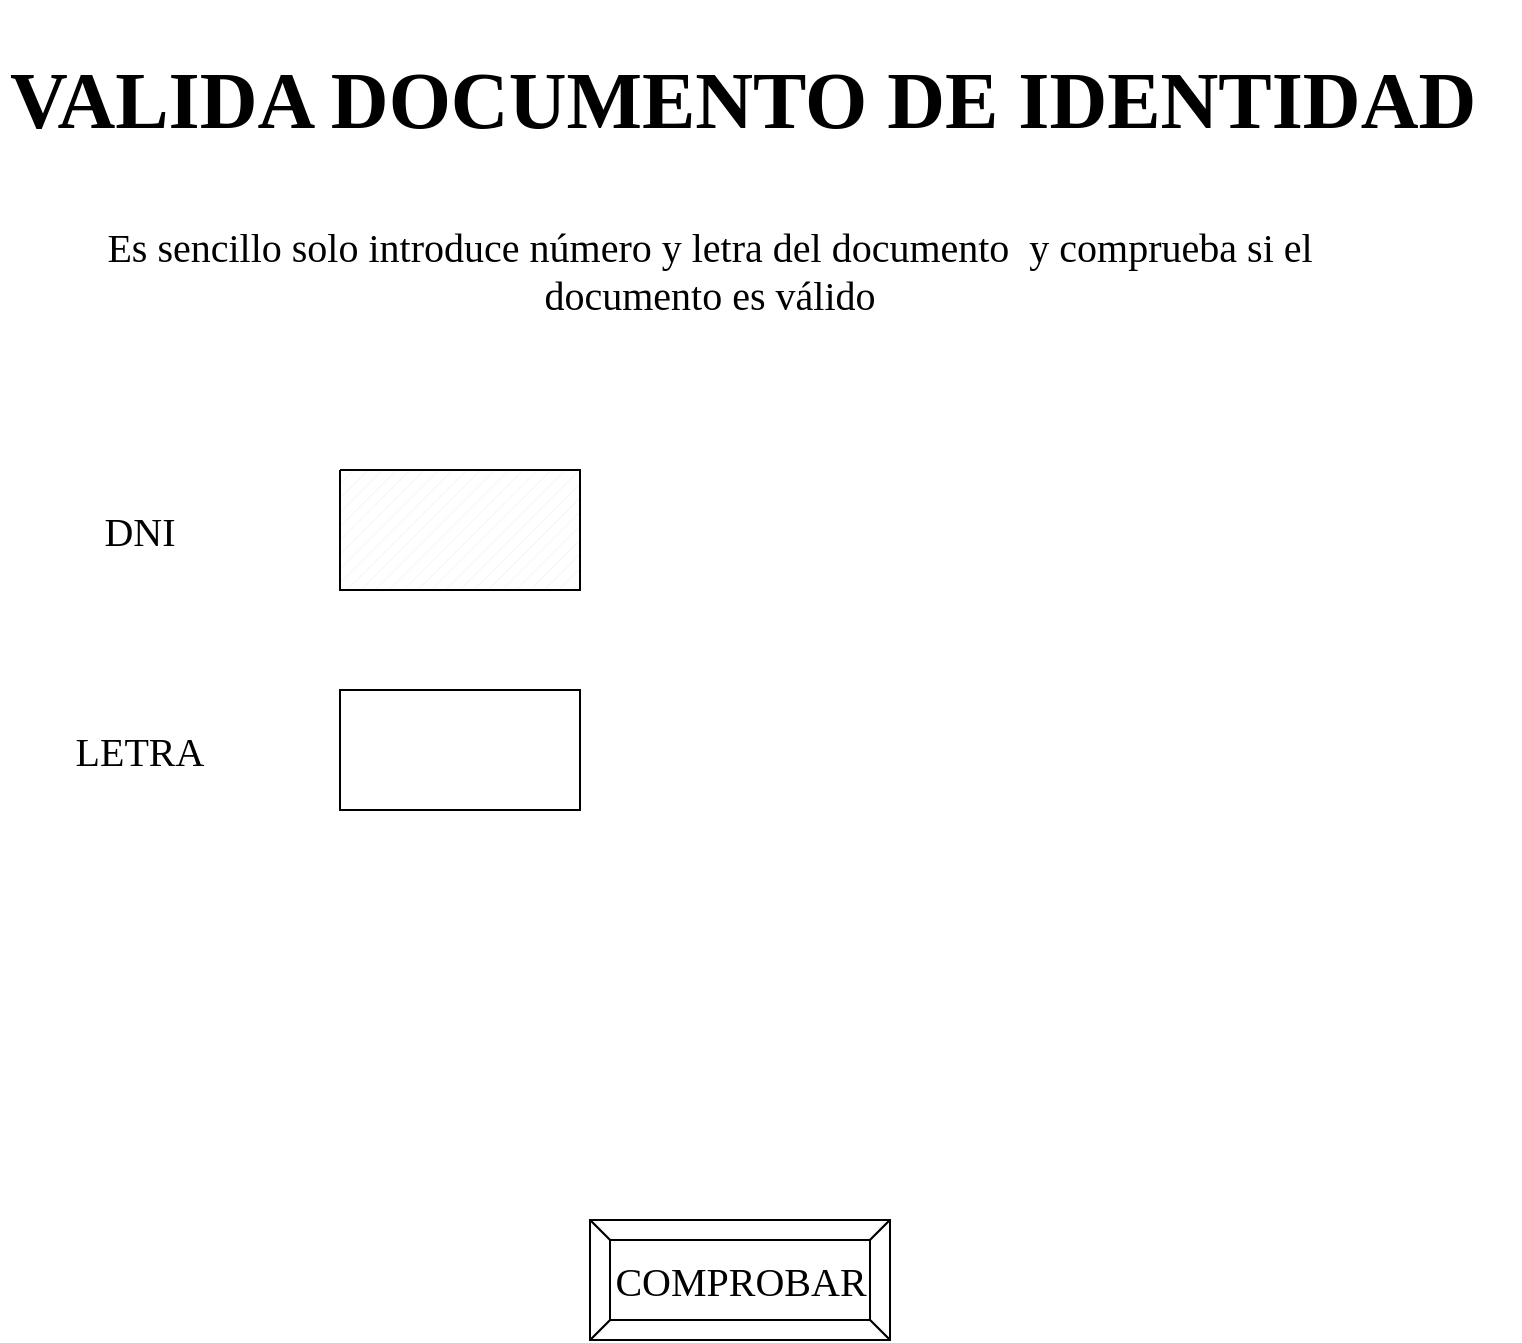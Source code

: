 <mxfile version="16.4.0" type="device"><diagram id="yZzEL7v5VQ2s7Lk8fms0" name="Página-1"><mxGraphModel dx="786" dy="512" grid="1" gridSize="10" guides="1" tooltips="1" connect="1" arrows="1" fold="1" page="1" pageScale="1" pageWidth="827" pageHeight="1169" math="0" shadow="0"><root><mxCell id="0"/><mxCell id="1" parent="0"/><mxCell id="MNsZXWns_VZEWmBGEiUU-2" value="&lt;h1&gt;VALIDA DOCUMENTO DE IDENTIDAD&lt;/h1&gt;" style="text;html=1;strokeColor=none;fillColor=none;spacing=5;spacingTop=-20;whiteSpace=wrap;overflow=hidden;rounded=0;fontFamily=Tahoma;fontSize=20;" parent="1" vertex="1"><mxGeometry x="40" y="50" width="760" height="90" as="geometry"/></mxCell><mxCell id="MNsZXWns_VZEWmBGEiUU-3" value="Es sencillo solo introduce número y letra del documento&amp;nbsp; y comprueba si el documento es válido" style="text;html=1;strokeColor=none;fillColor=none;align=center;verticalAlign=middle;whiteSpace=wrap;rounded=0;fontFamily=Tahoma;fontSize=20;" parent="1" vertex="1"><mxGeometry x="80" y="160" width="630" height="30" as="geometry"/></mxCell><mxCell id="MNsZXWns_VZEWmBGEiUU-4" value="COMPROBAR" style="labelPosition=center;verticalLabelPosition=middle;align=center;html=1;shape=mxgraph.basic.button;dx=10;fontFamily=Tahoma;fontSize=20;" parent="1" vertex="1"><mxGeometry x="335" y="650" width="150" height="60" as="geometry"/></mxCell><mxCell id="MNsZXWns_VZEWmBGEiUU-9" value="" style="rounded=0;whiteSpace=wrap;html=1;fontFamily=Tahoma;fontSize=20;" parent="1" vertex="1"><mxGeometry x="210" y="385" width="120" height="60" as="geometry"/></mxCell><mxCell id="MNsZXWns_VZEWmBGEiUU-10" value="" style="verticalLabelPosition=bottom;verticalAlign=top;html=1;shape=mxgraph.basic.patternFillRect;fillStyle=diag;step=5;fillStrokeWidth=0.2;fillStrokeColor=#dddddd;fontFamily=Tahoma;fontSize=20;" parent="1" vertex="1"><mxGeometry x="210" y="275" width="120" height="60" as="geometry"/></mxCell><mxCell id="MNsZXWns_VZEWmBGEiUU-11" value="DNI" style="text;html=1;strokeColor=none;fillColor=none;align=center;verticalAlign=middle;whiteSpace=wrap;rounded=0;fontFamily=Tahoma;fontSize=20;" parent="1" vertex="1"><mxGeometry x="80" y="285" width="60" height="40" as="geometry"/></mxCell><mxCell id="MNsZXWns_VZEWmBGEiUU-12" value="LETRA" style="text;html=1;strokeColor=none;fillColor=none;align=center;verticalAlign=middle;whiteSpace=wrap;rounded=0;fontFamily=Tahoma;fontSize=20;" parent="1" vertex="1"><mxGeometry x="80" y="400" width="60" height="30" as="geometry"/></mxCell></root></mxGraphModel></diagram></mxfile>